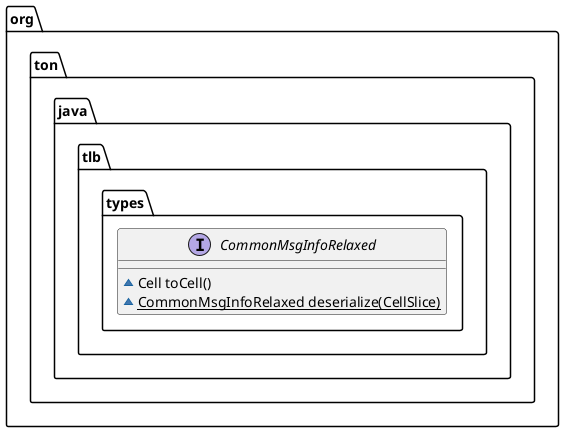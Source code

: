 @startuml
interface org.ton.java.tlb.types.CommonMsgInfoRelaxed {
~ Cell toCell()
~ {static} CommonMsgInfoRelaxed deserialize(CellSlice)
}

@enduml